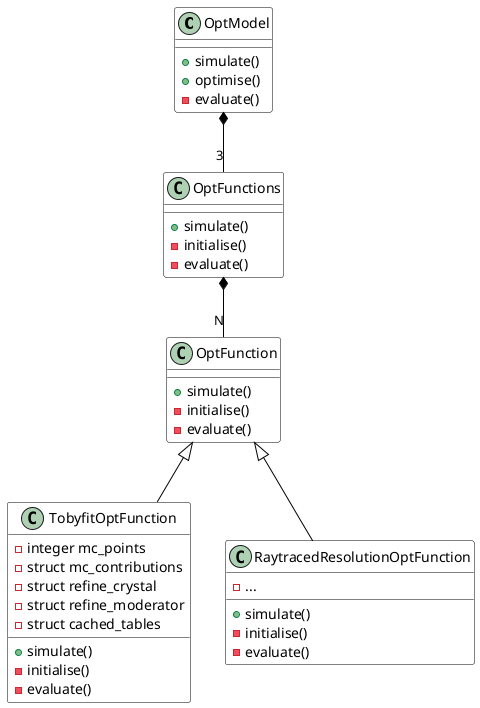 @startuml OptFunction_subclasses

skinparam class {
BackgroundColor White
ArrowColor Black
BorderColor Black
}

class OptModel{
    + simulate()
    + optimise()
    - evaluate()
}

class OptFunctions{
    + simulate()
    - initialise()
    - evaluate()
}

class OptFunction{
    + simulate()
    - initialise()
    - evaluate()
}

class TobyfitOptFunction{
    - integer mc_points
    - struct mc_contributions
    - struct refine_crystal
    - struct refine_moderator
    - struct cached_tables
    + simulate()
    - initialise()
    - evaluate()
}

class RaytracedResolutionOptFunction{
    - ...
    + simulate()
    - initialise()
    - evaluate()
}

OptModel *-- "3" OptFunctions
OptFunctions *-- "N" OptFunction
OptFunction <|-- TobyfitOptFunction
OptFunction <|-- RaytracedResolutionOptFunction
@enduml
